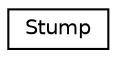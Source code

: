 digraph "Graphical Class Hierarchy"
{
  edge [fontname="Helvetica",fontsize="10",labelfontname="Helvetica",labelfontsize="10"];
  node [fontname="Helvetica",fontsize="10",shape=record];
  rankdir="LR";
  Node1 [label="Stump",height=0.2,width=0.4,color="black", fillcolor="white", style="filled",URL="$classStump.html"];
}

